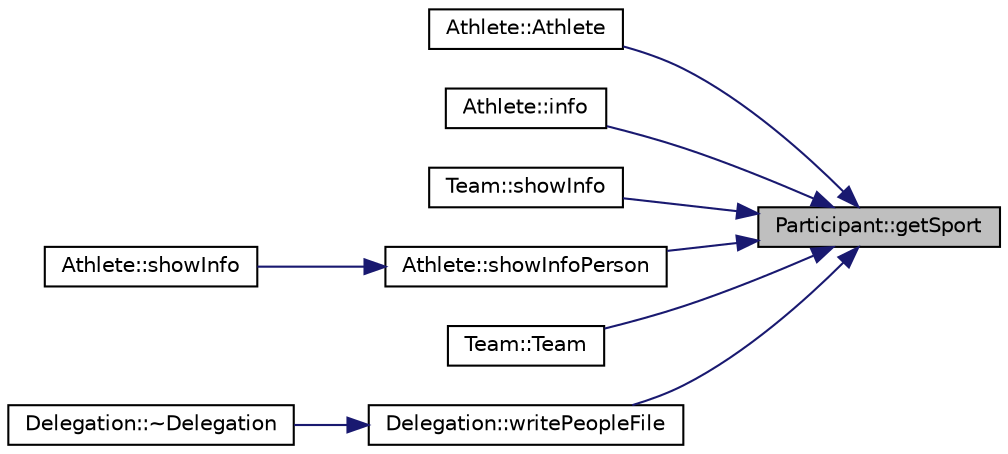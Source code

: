 digraph "Participant::getSport"
{
 // LATEX_PDF_SIZE
  edge [fontname="Helvetica",fontsize="10",labelfontname="Helvetica",labelfontsize="10"];
  node [fontname="Helvetica",fontsize="10",shape=record];
  rankdir="RL";
  Node1 [label="Participant::getSport",height=0.2,width=0.4,color="black", fillcolor="grey75", style="filled", fontcolor="black",tooltip=" "];
  Node1 -> Node2 [dir="back",color="midnightblue",fontsize="10",style="solid",fontname="Helvetica"];
  Node2 [label="Athlete::Athlete",height=0.2,width=0.4,color="black", fillcolor="white", style="filled",URL="$class_athlete.html#a8f6c2af46b3745387faf8ed27802e0c7",tooltip=" "];
  Node1 -> Node3 [dir="back",color="midnightblue",fontsize="10",style="solid",fontname="Helvetica"];
  Node3 [label="Athlete::info",height=0.2,width=0.4,color="black", fillcolor="white", style="filled",URL="$class_athlete.html#a3fbce844608cbb478101e8cc69b0e56b",tooltip=" "];
  Node1 -> Node4 [dir="back",color="midnightblue",fontsize="10",style="solid",fontname="Helvetica"];
  Node4 [label="Team::showInfo",height=0.2,width=0.4,color="black", fillcolor="white", style="filled",URL="$class_team.html#aa7cfe93a1eb703d7fc3d8dc3ff8e30fb",tooltip=" "];
  Node1 -> Node5 [dir="back",color="midnightblue",fontsize="10",style="solid",fontname="Helvetica"];
  Node5 [label="Athlete::showInfoPerson",height=0.2,width=0.4,color="black", fillcolor="white", style="filled",URL="$class_athlete.html#a020c588a858e0a55f6e27f5ae39c8f0e",tooltip=" "];
  Node5 -> Node6 [dir="back",color="midnightblue",fontsize="10",style="solid",fontname="Helvetica"];
  Node6 [label="Athlete::showInfo",height=0.2,width=0.4,color="black", fillcolor="white", style="filled",URL="$class_athlete.html#ab0f835f9a02126f30a6b011295360d28",tooltip=" "];
  Node1 -> Node7 [dir="back",color="midnightblue",fontsize="10",style="solid",fontname="Helvetica"];
  Node7 [label="Team::Team",height=0.2,width=0.4,color="black", fillcolor="white", style="filled",URL="$class_team.html#ab1053b49813ccc8a5cc071eb24d00ff3",tooltip=" "];
  Node1 -> Node8 [dir="back",color="midnightblue",fontsize="10",style="solid",fontname="Helvetica"];
  Node8 [label="Delegation::writePeopleFile",height=0.2,width=0.4,color="black", fillcolor="white", style="filled",URL="$class_delegation.html#a57a3687c176712ed7130008831ee3cd6",tooltip=" "];
  Node8 -> Node9 [dir="back",color="midnightblue",fontsize="10",style="solid",fontname="Helvetica"];
  Node9 [label="Delegation::~Delegation",height=0.2,width=0.4,color="black", fillcolor="white", style="filled",URL="$class_delegation.html#ac965ae5422f16f8f66de63f2c4b23c2b",tooltip=" "];
}
